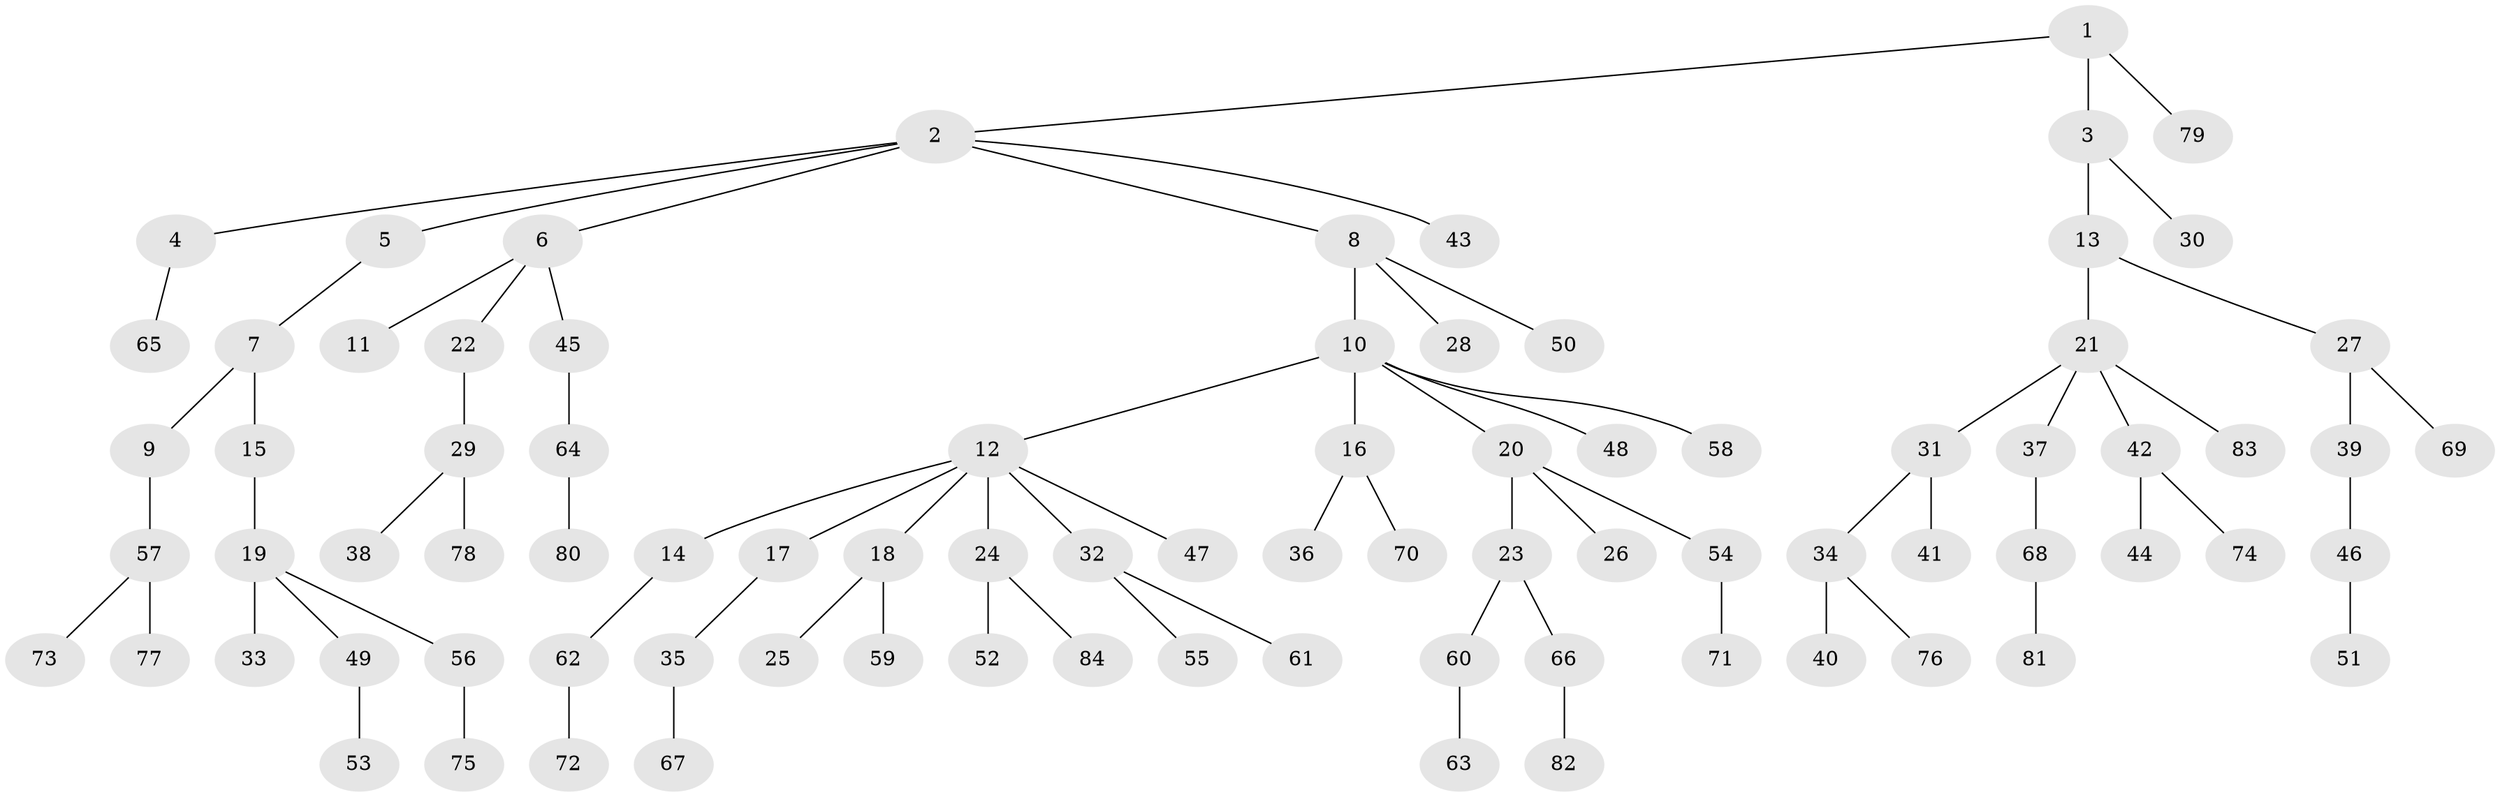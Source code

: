 // coarse degree distribution, {4: 0.034482758620689655, 1: 0.6379310344827587, 3: 0.06896551724137931, 18: 0.017241379310344827, 2: 0.20689655172413793, 5: 0.017241379310344827, 10: 0.017241379310344827}
// Generated by graph-tools (version 1.1) at 2025/55/03/04/25 21:55:50]
// undirected, 84 vertices, 83 edges
graph export_dot {
graph [start="1"]
  node [color=gray90,style=filled];
  1;
  2;
  3;
  4;
  5;
  6;
  7;
  8;
  9;
  10;
  11;
  12;
  13;
  14;
  15;
  16;
  17;
  18;
  19;
  20;
  21;
  22;
  23;
  24;
  25;
  26;
  27;
  28;
  29;
  30;
  31;
  32;
  33;
  34;
  35;
  36;
  37;
  38;
  39;
  40;
  41;
  42;
  43;
  44;
  45;
  46;
  47;
  48;
  49;
  50;
  51;
  52;
  53;
  54;
  55;
  56;
  57;
  58;
  59;
  60;
  61;
  62;
  63;
  64;
  65;
  66;
  67;
  68;
  69;
  70;
  71;
  72;
  73;
  74;
  75;
  76;
  77;
  78;
  79;
  80;
  81;
  82;
  83;
  84;
  1 -- 2;
  1 -- 3;
  1 -- 79;
  2 -- 4;
  2 -- 5;
  2 -- 6;
  2 -- 8;
  2 -- 43;
  3 -- 13;
  3 -- 30;
  4 -- 65;
  5 -- 7;
  6 -- 11;
  6 -- 22;
  6 -- 45;
  7 -- 9;
  7 -- 15;
  8 -- 10;
  8 -- 28;
  8 -- 50;
  9 -- 57;
  10 -- 12;
  10 -- 16;
  10 -- 20;
  10 -- 48;
  10 -- 58;
  12 -- 14;
  12 -- 17;
  12 -- 18;
  12 -- 24;
  12 -- 32;
  12 -- 47;
  13 -- 21;
  13 -- 27;
  14 -- 62;
  15 -- 19;
  16 -- 36;
  16 -- 70;
  17 -- 35;
  18 -- 25;
  18 -- 59;
  19 -- 33;
  19 -- 49;
  19 -- 56;
  20 -- 23;
  20 -- 26;
  20 -- 54;
  21 -- 31;
  21 -- 37;
  21 -- 42;
  21 -- 83;
  22 -- 29;
  23 -- 60;
  23 -- 66;
  24 -- 52;
  24 -- 84;
  27 -- 39;
  27 -- 69;
  29 -- 38;
  29 -- 78;
  31 -- 34;
  31 -- 41;
  32 -- 55;
  32 -- 61;
  34 -- 40;
  34 -- 76;
  35 -- 67;
  37 -- 68;
  39 -- 46;
  42 -- 44;
  42 -- 74;
  45 -- 64;
  46 -- 51;
  49 -- 53;
  54 -- 71;
  56 -- 75;
  57 -- 73;
  57 -- 77;
  60 -- 63;
  62 -- 72;
  64 -- 80;
  66 -- 82;
  68 -- 81;
}
